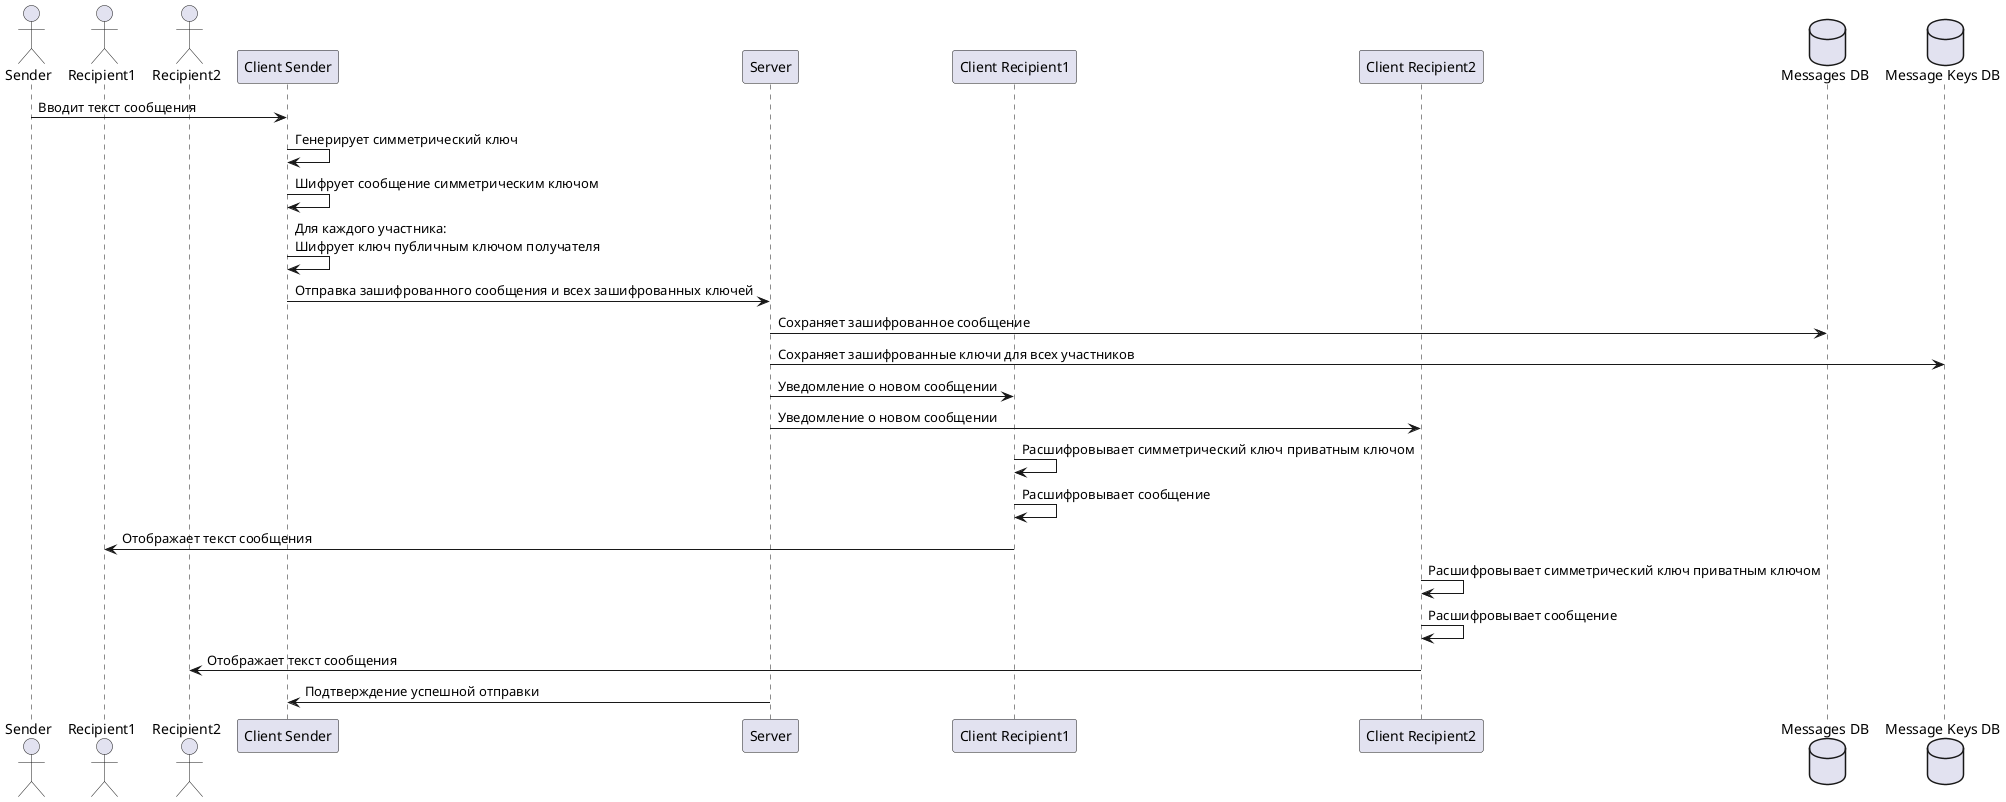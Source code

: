 @startuml
actor Sender as User1
actor Recipient1 as User2
actor Recipient2 as User3
participant "Client Sender" as Client1
participant "Server" as Server
participant "Client Recipient1" as Client2
participant "Client Recipient2" as Client3
database "Messages DB" as DB
database "Message Keys DB" as KeysDB

User1 -> Client1 : Вводит текст сообщения
Client1 -> Client1 : Генерирует симметрический ключ
Client1 -> Client1 : Шифрует сообщение симметрическим ключом

Client1 -> Client1 : Для каждого участника:\nШифрует ключ публичным ключом получателя
Client1 -> Server : Отправка зашифрованного сообщения и всех зашифрованных ключей
Server -> DB : Сохраняет зашифрованное сообщение
Server -> KeysDB : Сохраняет зашифрованные ключи для всех участников

Server -> Client2 : Уведомление о новом сообщении
Server -> Client3 : Уведомление о новом сообщении

Client2 -> Client2 : Расшифровывает симметрический ключ приватным ключом
Client2 -> Client2 : Расшифровывает сообщение
Client2 -> User2 : Отображает текст сообщения

Client3 -> Client3 : Расшифровывает симметрический ключ приватным ключом
Client3 -> Client3 : Расшифровывает сообщение
Client3 -> User3 : Отображает текст сообщения

Server -> Client1 : Подтверждение успешной отправки
@enduml
